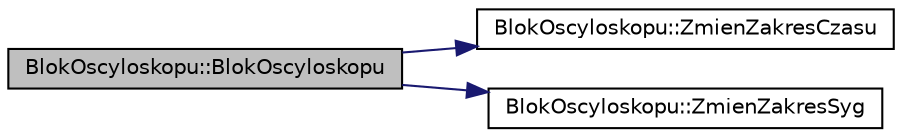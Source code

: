 digraph G
{
  edge [fontname="Helvetica",fontsize="10",labelfontname="Helvetica",labelfontsize="10"];
  node [fontname="Helvetica",fontsize="10",shape=record];
  rankdir="LR";
  Node1 [label="BlokOscyloskopu::BlokOscyloskopu",height=0.2,width=0.4,color="black", fillcolor="grey75", style="filled" fontcolor="black"];
  Node1 -> Node2 [color="midnightblue",fontsize="10",style="solid",fontname="Helvetica"];
  Node2 [label="BlokOscyloskopu::ZmienZakresCzasu",height=0.2,width=0.4,color="black", fillcolor="white", style="filled",URL="$class_blok_oscyloskopu.html#a7f82ba3c0f4c090056842513923a96dc",tooltip="Zmienia zakres czasu, w którym ma być wizualizowany sygnał"];
  Node1 -> Node3 [color="midnightblue",fontsize="10",style="solid",fontname="Helvetica"];
  Node3 [label="BlokOscyloskopu::ZmienZakresSyg",height=0.2,width=0.4,color="black", fillcolor="white", style="filled",URL="$class_blok_oscyloskopu.html#a6756fdeb148ae6bf0473de394cb1ec94",tooltip="Zmienia zakres czasu, w którym ma być wizualizowany sygnał"];
}
